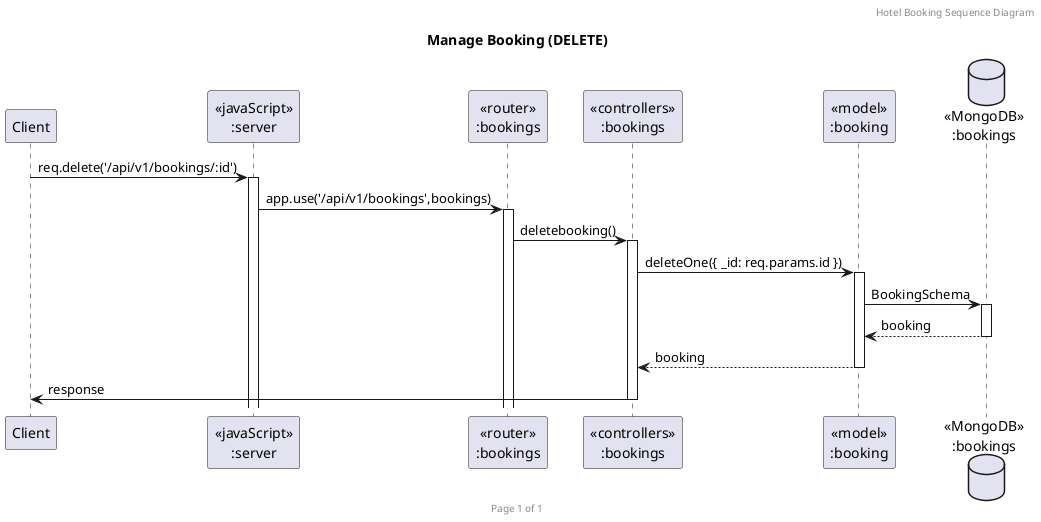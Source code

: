 @startuml Manage Booking (DELETE)

header Hotel Booking Sequence Diagram
footer Page %page% of %lastpage%
title "Manage Booking (DELETE)"

participant "Client" as client
participant "<<javaScript>>\n:server" as server
participant "<<router>>\n:bookings" as routerBookings
participant "<<controllers>>\n:bookings" as controllersBookings
participant "<<model>>\n:booking" as modelBooking
database "<<MongoDB>>\n:bookings" as BookingsDatabase

client->server ++:req.delete('/api/v1/bookings/:id')
server->routerBookings ++:app.use('/api/v1/bookings',bookings)
routerBookings -> controllersBookings ++:deletebooking()
 
controllersBookings->modelBooking ++:deleteOne({ _id: req.params.id })
modelBooking ->BookingsDatabase ++: BookingSchema
BookingsDatabase --> modelBooking --: booking
controllersBookings <-- modelBooking --:booking

controllersBookings->client --:response

@enduml
